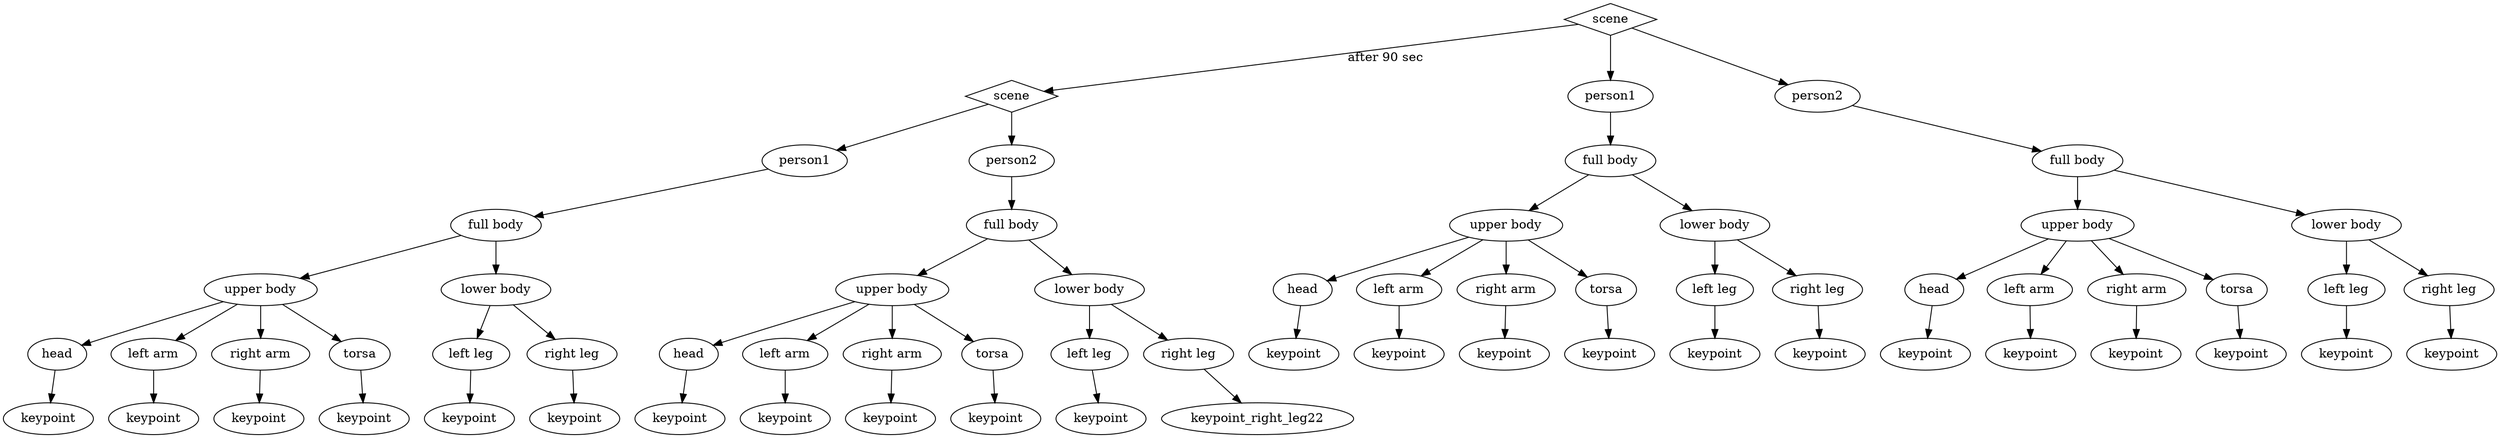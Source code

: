  digraph G {

 scene_1[label="scene", shape="diamond"];
 scene_2[label="scene", shape="diamond"];

 person11[label="person1", shape="oval", action="sitting", cloth_style="half_sleeve", glass="no", hat="no", hair_style="short", gender="male",age="30",alpha=0.4,beta=0.6,gamma=0.2]
 person12[label="person2", shape="oval", action="sitting", cloth_style="half_sleeve", glass="no", hat="no", hair_style="short", gender="female",age="30",alpha=0.35,beta=0.51,gamma=0.15]

 full_body11[label="full body", shape = "oval", action="sitting", cloth_style="half_sleeve", glass="no", hat="no", hair_style="short", gender="male",age="30",alpha=0.4,beta=0.42,gamma=0.1]
 upper_body11[label="upper body", shape = "oval", action="standing", cloth_style="half_sleeve", glass="no", hat="no", hair_style="short", gender="male",age="30",alpha=0.8,beta=0.5,gamma=0.2]
 lower_body11[label="lower body", shape = "oval", action="", cloth_style="", glass="", hat="", hair_style="", gender="",age="",alpha=0,beta=0,gamma=0.32]
 head11[label="head", shape = "oval", action="", cloth_style="", glass="no", hat="no", hair_style="short", gender="male",age="30",alpha=0.1,beta=0,gamma=0.54]
 left_arm11[label="left arm", shape = "oval", action="standing", cloth_style="half_sleeve", glass="", hat="", hair_style="", gender="",age="",alpha=0.62,beta=0,gamma=0.09]
 right_arm11[label="right arm", shape = "oval", action="standing", cloth_style="half_sleeve", glass="", hat="", hair_style="", gender="",age="",alpha=0.54,beta=0,gamma=0.01]
 torsa11[label="torsa", shape = "oval", action="sitting", cloth_style="half_sleeve", glass="", hat="", hair_style="short", gender="male",age="",alpha=0.68,beta=0,gamma=0.3]
 left_leg11[label="left leg", shape = "oval", action="", cloth_style="", glass="", hat="", hair_style="", gender="",age="",alpha=0,beta=0,gamma=0.2]
 right_leg11[label="right leg", shape = "oval", action="", cloth_style="", glass="", hat="", hair_style="", gender="",age="",alpha=0,beta=0,gamma=0.18]

 keypoint_head11[label="keypoint", shape = "oval"]
 keypoint_left_arm11[label="keypoint", shape = "oval"]
 keypoint_right_arm11[label="keypoint", shape = "oval"]
 keypoint_torsa11[label="keypoint", shape = "oval"]
 keypoint_left_leg11[label="keypoint", shape = "oval"]
 keypoint_right_leg11[label="keypoint", shape = "oval"]

 full_body12[label="full body", shape = "oval", action="sitting", cloth_style="half_sleeve", glass="no", hat="no", hair_style="short", gender="female",age="30",alpha=0.32,beta=0.38,gamma=0.1]
 upper_body12[label="upper body", shape = "oval", action="sitting", cloth_style="half_sleeve", glass="no", hat="no", hair_style="short", gender="female",age="30",alpha=0.6,beta=0.29,gamma=0.12]
 lower_body12[label="lower body", shape = "oval", action="", cloth_style="", glass="", hat="", hair_style="", gender="",age="",alpha=0,beta=0,gamma=0.21]
 head12[label="head", shape = "oval", action="sitting", cloth_style="", glass="no", hat="no", hair_style="short", gender="female",age="30",alpha=0.2,beta=0,gamma=0.22]
 left_arm12[label="left arm", shape = "oval", action="", cloth_style="half_sleeve", glass="", hat="", hair_style="", gender="",age="",alpha=0,beta=0,gamma=0.8]
 right_arm12[label="right arm", shape = "oval", action="sitting", cloth_style="half_sleeve", glass="", hat="", hair_style="", gender="",age="",alpha=0.39,beta=0,gamma=0.18]
 torsa12[label="torsa", shape = "oval", action="sitting", cloth_style="half_sleeve", glass="", hat="", hair_style="", gender="female",age="30",alpha=0.7,beta=0,gamma=0.1]
 left_leg12[label="left leg", shape = "oval", action="", cloth_style="", glass="", hat="", hair_style="", gender="",age="",alpha=0,beta=0,gamma=0.19]
 right_leg12[label="right leg", shape = "oval", action="", cloth_style="", glass="", hat="", hair_style="", gender="",age="",alpha=0,beta=0,gamma=0.19]

 keypoint_head12[label="keypoint", shape = "oval"]
 keypoint_left_arm12[label="keypoint", shape = "oval"]
 keypoint_right_arm12[label="keypoint", shape = "oval"]
 keypoint_torsa12[label="keypoint", shape = "oval"]
 keypoint_left_leg12[label="keypoint", shape = "oval"]
 keypoint_right_leg12[label="keypoint", shape = "oval"]



 person21[label="person1", shape="oval", action="sitting", cloth_style="half_sleeve", glass="no", hat="no", hair_style="short", gender="male",age="30",alpha=0.4,beta=0.6,gamma=0.2]
 person22[label="person2", shape="oval", action="sitting", cloth_style="half_sleeve", glass="no", hat="no", hair_style="short", gender="female",age="30",alpha=0.35,beta=0.51,gamma=0.15]

 full_body21[label="full body", shape = "oval", action="sitting", cloth_style="half_sleeve", glass="no", hat="no", hair_style="short", gender="male",age="30",alpha=0.4,beta=0.42,gamma=0.1]
 upper_body21[label="upper body", shape = "oval", action="standing", cloth_style="half_sleeve", glass="no", hat="no", hair_style="short", gender="male",age="30",alpha=0.8,beta=0.5,gamma=0.2]
 lower_body21[label="lower body", shape = "oval", action="", cloth_style="", glass="", hat="", hair_style="", gender="",age="",alpha=0,beta=0,gamma=0.32]
 head21[label="head", shape = "oval", action="", cloth_style="", glass="no", hat="no", hair_style="short", gender="male",age="30",alpha=0.1,beta=0,gamma=0.54]
 left_arm21[label="left arm", shape = "oval", action="standing", cloth_style="half_sleeve", glass="", hat="", hair_style="", gender="",age="",alpha=0.62,beta=0,gamma=0.09]
 right_arm21[label="right arm", shape = "oval", action="standing", cloth_style="half_sleeve", glass="", hat="", hair_style="", gender="",age="",alpha=0.54,beta=0,gamma=0.01]
 torsa21[label="torsa", shape = "oval", action="sitting", cloth_style="half_sleeve", glass="", hat="", hair_style="short", gender="male",age="",alpha=0.68,beta=0,gamma=0.3]
 left_leg21[label="left leg", shape = "oval", action="", cloth_style="", glass="", hat="", hair_style="", gender="",age="",alpha=0,beta=0,gamma=0.2]
 right_leg21[label="right leg", shape = "oval", action="", cloth_style="", glass="", hat="", hair_style="", gender="",age="",alpha=0,beta=0,gamma=0.18]

 keypoint_head21[label="keypoint", shape = "oval"]
 keypoint_left_arm21[label="keypoint", shape = "oval"]
 keypoint_right_arm21[label="keypoint", shape = "oval"]
 keypoint_torsa21[label="keypoint", shape = "oval"]
 keypoint_left_leg21[label="keypoint", shape = "oval"]
 keypoint_right_leg21[label="keypoint", shape = "oval"]

 full_body22[label="full body", shape = "oval", action="sitting", cloth_style="half_sleeve", glass="no", hat="no", hair_style="short", gender="female",age="30",alpha=0.32,beta=0.38,gamma=0.1]
 upper_body22[label="upper body", shape = "oval", action="sitting", cloth_style="half_sleeve", glass="no", hat="no", hair_style="short", gender="female",age="30",alpha=0.6,beta=0.29,gamma=0.12]
 lower_body22[label="lower body", shape = "oval", action="", cloth_style="", glass="", hat="", hair_style="", gender="",age="",alpha=0,beta=0,gamma=0.21]
 head22[label="head", shape = "oval", action="sitting", cloth_style="", glass="no", hat="no", hair_style="short", gender="female",age="30",alpha=0.2,beta=0,gamma=0.22]
 left_arm22[label="left arm", shape = "oval", action="", cloth_style="half_sleeve", glass="", hat="", hair_style="", gender="",age="",alpha=0,beta=0,gamma=0.8]
 right_arm22[label="right arm", shape = "oval", action="sitting", cloth_style="half_sleeve", glass="", hat="", hair_style="", gender="",age="",alpha=0.39,beta=0,gamma=0.18]
 torsa22[label="torsa", shape = "oval", action="sitting", cloth_style="half_sleeve", glass="", hat="", hair_style="", gender="female",age="30",alpha=0.7,beta=0,gamma=0.1]
 left_leg22[label="left leg", shape = "oval", action="", cloth_style="", glass="", hat="", hair_style="", gender="",age="",alpha=0,beta=0,gamma=0.19]
 right_leg22[label="right leg", shape = "oval", action="", cloth_style="", glass="", hat="", hair_style="", gender="",age="",alpha=0,beta=0,gamma=0.19]

 keypoint_head22[label="keypoint", shape = "oval"]
 keypoint_left_arm22[label="keypoint", shape = "oval"]
 keypoint_right_arm22[label="keypoint", shape = "oval"]
 keypoint_torsa22[label="keypoint", shape = "oval"]
 keypoint_left_leg22[label="keypoint", shape = "oval"]


 scene_1 -> scene_2[label="after 90 sec"];

 scene_1 -> person11;
 scene_1 -> person12;

 person11 -> full_body11;
 full_body11 -> upper_body11;
 upper_body11 -> head11 -> keypoint_head11;
 upper_body11 -> left_arm11 -> keypoint_left_arm11;
 upper_body11 -> right_arm11 -> keypoint_right_arm11;
 upper_body11 -> torsa11 -> keypoint_torsa11;
 full_body11 -> lower_body11
 lower_body11 -> left_leg11 -> keypoint_left_leg11;
 lower_body11 -> right_leg11 -> keypoint_right_leg11;

 person12 -> full_body12;
 full_body12 -> upper_body12;
 upper_body12 -> head12 -> keypoint_head12;
 upper_body12 -> left_arm12 -> keypoint_left_arm12;
 upper_body12 -> right_arm12 -> keypoint_right_arm12;
 upper_body12 -> torsa12 -> keypoint_torsa12;
 full_body12 -> lower_body12
 lower_body12 -> left_leg12 -> keypoint_left_leg12;
 lower_body12 -> right_leg12 -> keypoint_right_leg12;


 scene_2 -> person21;
 scene_2 -> person22;

 person21 -> full_body21;
 full_body21 -> upper_body21;
 upper_body21 -> head21 -> keypoint_head21;
 upper_body21 -> left_arm21 -> keypoint_left_arm21;
 upper_body21 -> right_arm21 -> keypoint_right_arm21;
 upper_body21 -> torsa21 -> keypoint_torsa21;
 full_body21 -> lower_body21
 lower_body21 -> left_leg21 -> keypoint_left_leg21;
 lower_body21 -> right_leg21 -> keypoint_right_leg21;

 person22 -> full_body22;
 full_body22 -> upper_body22;
 upper_body22 -> head22 -> keypoint_head22;
 upper_body22 -> left_arm22 -> keypoint_left_arm22;
 upper_body22 -> right_arm22 -> keypoint_right_arm22;
 upper_body22 -> torsa22 -> keypoint_torsa22;
 full_body22 -> lower_body22
 lower_body22 -> left_leg22 -> keypoint_left_leg22;
 lower_body22 -> right_leg22 -> keypoint_right_leg22;
 }
